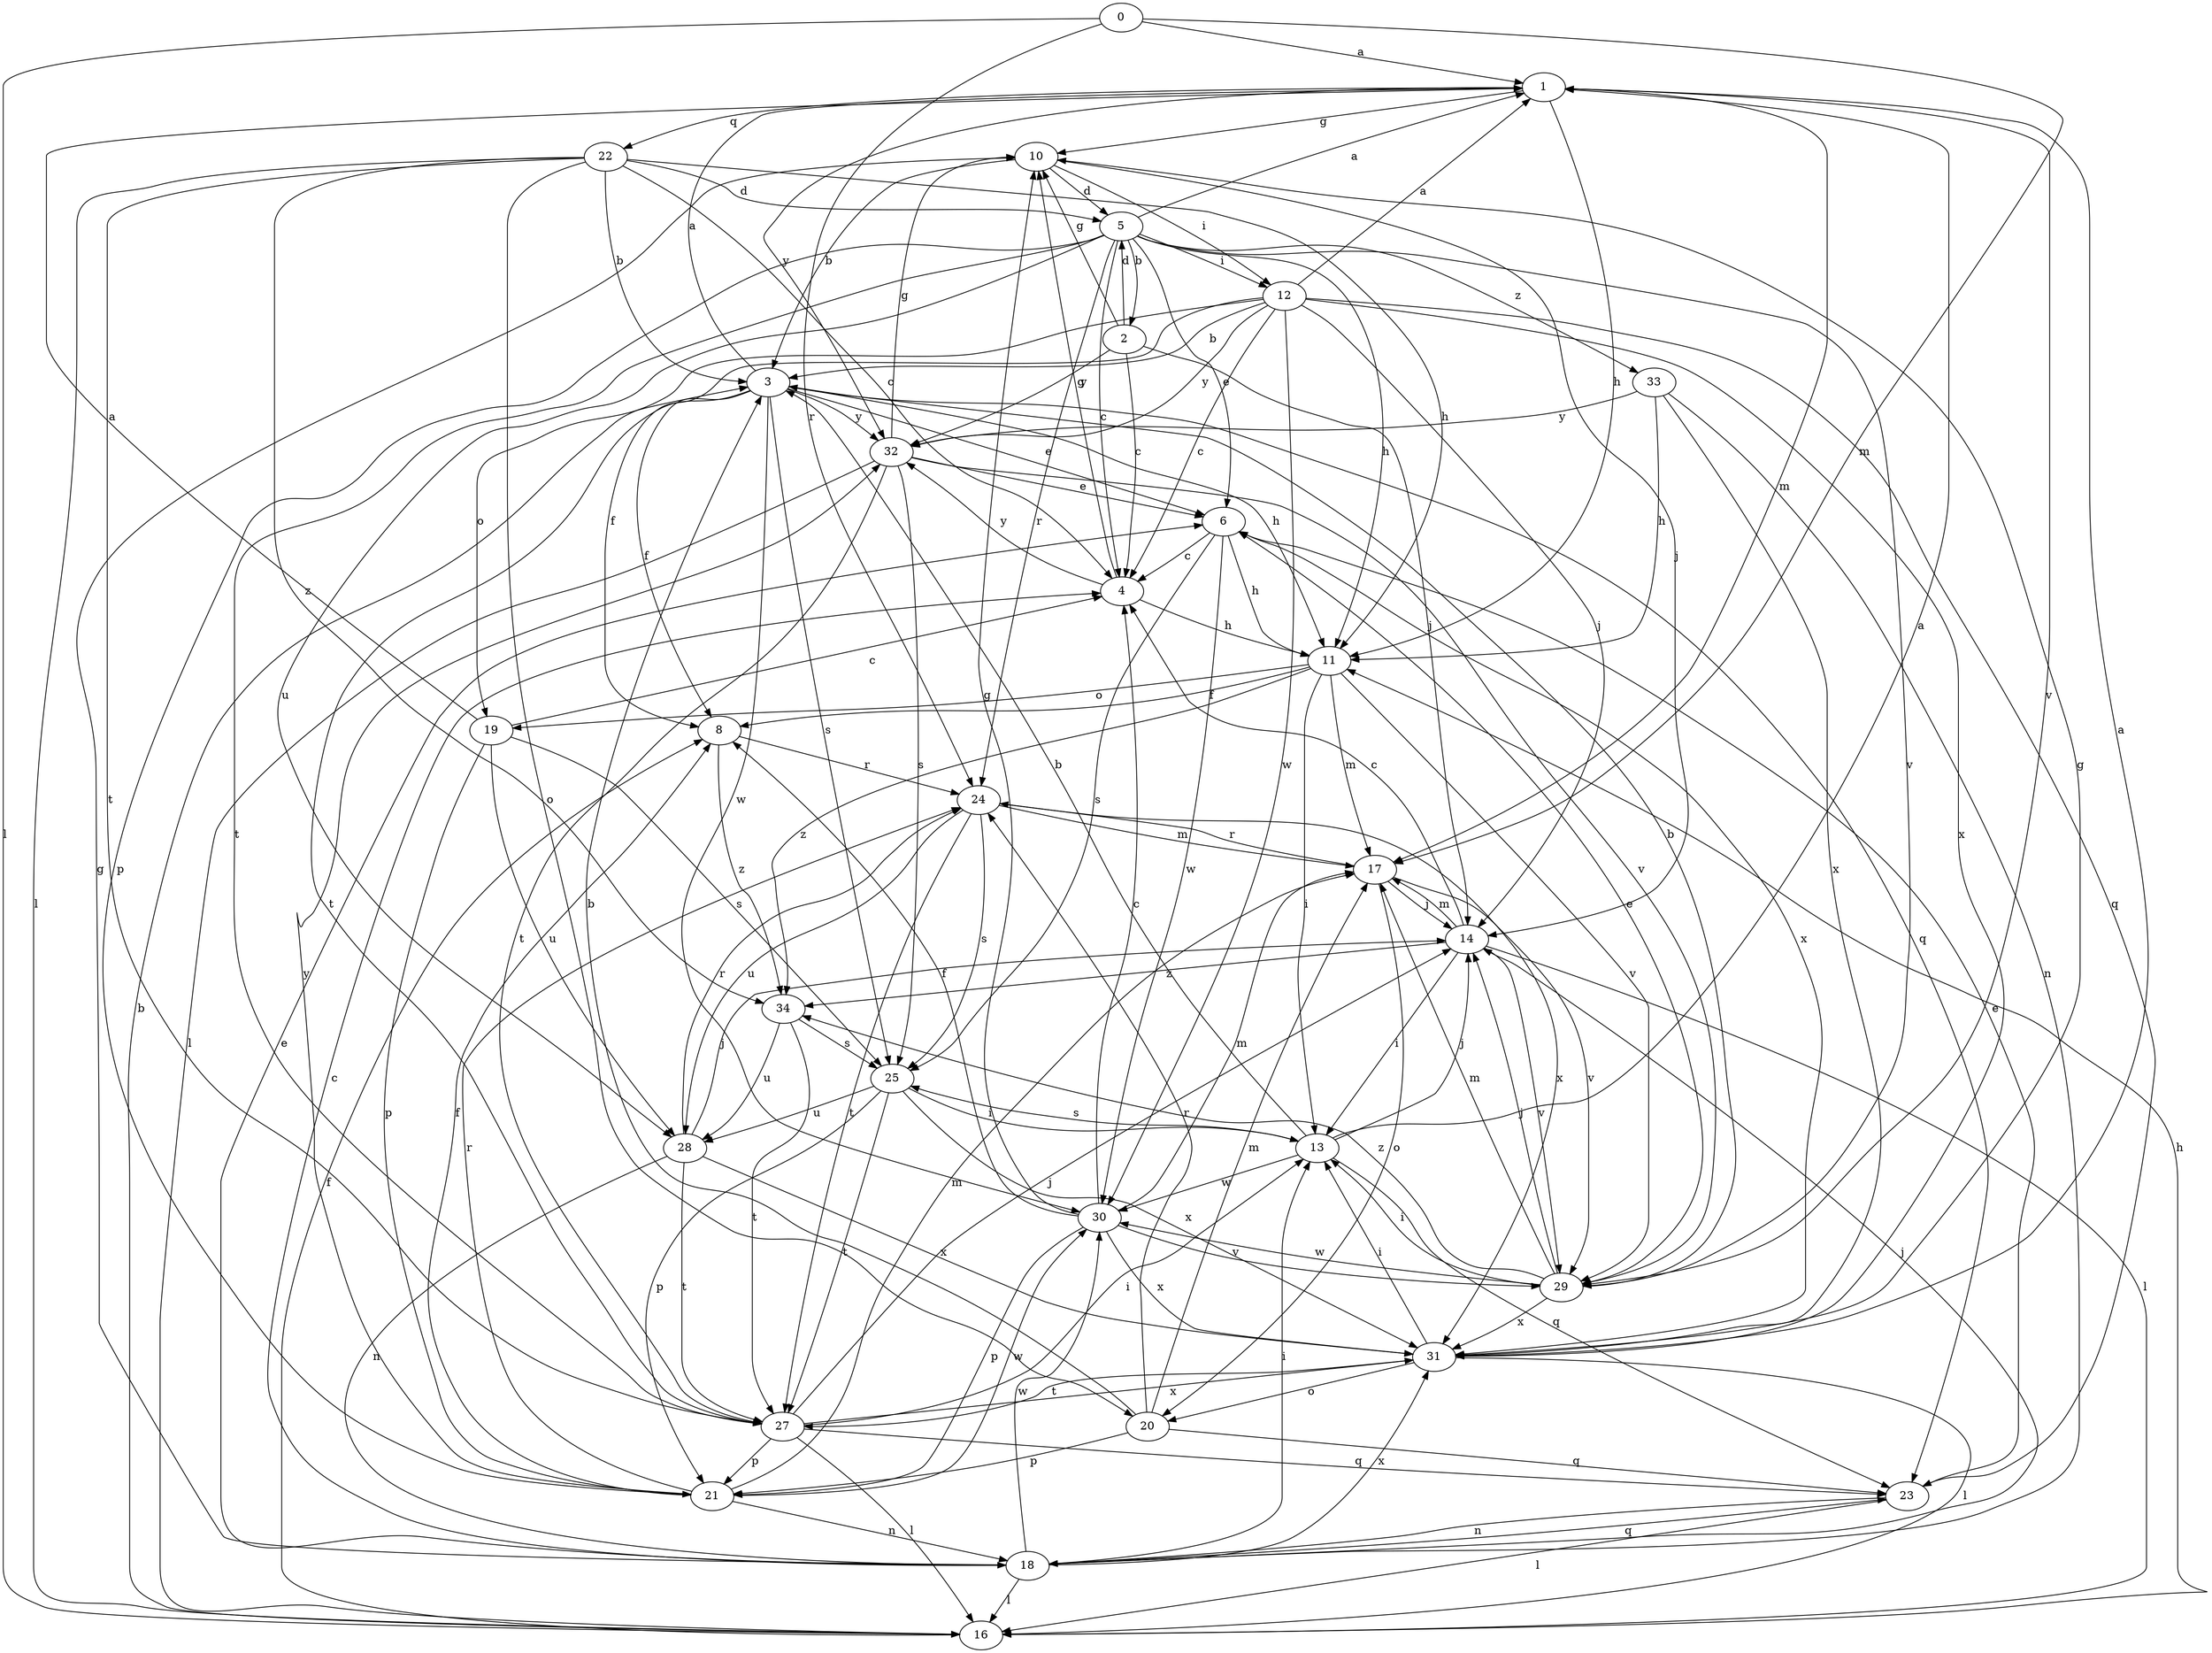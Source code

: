 strict digraph  {
0;
1;
2;
3;
4;
5;
6;
8;
10;
11;
12;
13;
14;
16;
17;
18;
19;
20;
21;
22;
23;
24;
25;
27;
28;
29;
30;
31;
32;
33;
34;
0 -> 1  [label=a];
0 -> 16  [label=l];
0 -> 17  [label=m];
0 -> 24  [label=r];
1 -> 10  [label=g];
1 -> 11  [label=h];
1 -> 17  [label=m];
1 -> 22  [label=q];
1 -> 29  [label=v];
1 -> 32  [label=y];
2 -> 4  [label=c];
2 -> 5  [label=d];
2 -> 10  [label=g];
2 -> 14  [label=j];
2 -> 32  [label=y];
3 -> 1  [label=a];
3 -> 6  [label=e];
3 -> 8  [label=f];
3 -> 11  [label=h];
3 -> 23  [label=q];
3 -> 25  [label=s];
3 -> 27  [label=t];
3 -> 30  [label=w];
3 -> 32  [label=y];
4 -> 10  [label=g];
4 -> 11  [label=h];
4 -> 32  [label=y];
5 -> 1  [label=a];
5 -> 2  [label=b];
5 -> 4  [label=c];
5 -> 6  [label=e];
5 -> 11  [label=h];
5 -> 12  [label=i];
5 -> 21  [label=p];
5 -> 24  [label=r];
5 -> 27  [label=t];
5 -> 28  [label=u];
5 -> 29  [label=v];
5 -> 33  [label=z];
6 -> 4  [label=c];
6 -> 11  [label=h];
6 -> 25  [label=s];
6 -> 30  [label=w];
6 -> 31  [label=x];
8 -> 24  [label=r];
8 -> 34  [label=z];
10 -> 3  [label=b];
10 -> 5  [label=d];
10 -> 12  [label=i];
10 -> 14  [label=j];
11 -> 8  [label=f];
11 -> 13  [label=i];
11 -> 17  [label=m];
11 -> 19  [label=o];
11 -> 29  [label=v];
11 -> 34  [label=z];
12 -> 1  [label=a];
12 -> 3  [label=b];
12 -> 4  [label=c];
12 -> 8  [label=f];
12 -> 14  [label=j];
12 -> 19  [label=o];
12 -> 23  [label=q];
12 -> 30  [label=w];
12 -> 31  [label=x];
12 -> 32  [label=y];
13 -> 1  [label=a];
13 -> 3  [label=b];
13 -> 14  [label=j];
13 -> 23  [label=q];
13 -> 25  [label=s];
13 -> 30  [label=w];
14 -> 4  [label=c];
14 -> 13  [label=i];
14 -> 16  [label=l];
14 -> 17  [label=m];
14 -> 29  [label=v];
14 -> 34  [label=z];
16 -> 3  [label=b];
16 -> 8  [label=f];
16 -> 11  [label=h];
17 -> 14  [label=j];
17 -> 20  [label=o];
17 -> 24  [label=r];
17 -> 29  [label=v];
18 -> 4  [label=c];
18 -> 6  [label=e];
18 -> 10  [label=g];
18 -> 13  [label=i];
18 -> 14  [label=j];
18 -> 16  [label=l];
18 -> 23  [label=q];
18 -> 30  [label=w];
18 -> 31  [label=x];
19 -> 1  [label=a];
19 -> 4  [label=c];
19 -> 21  [label=p];
19 -> 25  [label=s];
19 -> 28  [label=u];
20 -> 3  [label=b];
20 -> 17  [label=m];
20 -> 21  [label=p];
20 -> 23  [label=q];
20 -> 24  [label=r];
21 -> 8  [label=f];
21 -> 17  [label=m];
21 -> 18  [label=n];
21 -> 24  [label=r];
21 -> 30  [label=w];
21 -> 32  [label=y];
22 -> 3  [label=b];
22 -> 4  [label=c];
22 -> 5  [label=d];
22 -> 11  [label=h];
22 -> 16  [label=l];
22 -> 20  [label=o];
22 -> 27  [label=t];
22 -> 34  [label=z];
23 -> 6  [label=e];
23 -> 16  [label=l];
23 -> 18  [label=n];
24 -> 17  [label=m];
24 -> 25  [label=s];
24 -> 27  [label=t];
24 -> 28  [label=u];
24 -> 31  [label=x];
25 -> 13  [label=i];
25 -> 21  [label=p];
25 -> 27  [label=t];
25 -> 28  [label=u];
25 -> 31  [label=x];
27 -> 13  [label=i];
27 -> 14  [label=j];
27 -> 16  [label=l];
27 -> 21  [label=p];
27 -> 23  [label=q];
27 -> 31  [label=x];
28 -> 14  [label=j];
28 -> 18  [label=n];
28 -> 24  [label=r];
28 -> 27  [label=t];
28 -> 31  [label=x];
29 -> 3  [label=b];
29 -> 6  [label=e];
29 -> 13  [label=i];
29 -> 14  [label=j];
29 -> 17  [label=m];
29 -> 30  [label=w];
29 -> 31  [label=x];
29 -> 34  [label=z];
30 -> 4  [label=c];
30 -> 8  [label=f];
30 -> 10  [label=g];
30 -> 17  [label=m];
30 -> 21  [label=p];
30 -> 29  [label=v];
30 -> 31  [label=x];
31 -> 1  [label=a];
31 -> 10  [label=g];
31 -> 13  [label=i];
31 -> 16  [label=l];
31 -> 20  [label=o];
31 -> 27  [label=t];
32 -> 6  [label=e];
32 -> 10  [label=g];
32 -> 16  [label=l];
32 -> 25  [label=s];
32 -> 27  [label=t];
32 -> 29  [label=v];
33 -> 11  [label=h];
33 -> 18  [label=n];
33 -> 31  [label=x];
33 -> 32  [label=y];
34 -> 25  [label=s];
34 -> 27  [label=t];
34 -> 28  [label=u];
}
